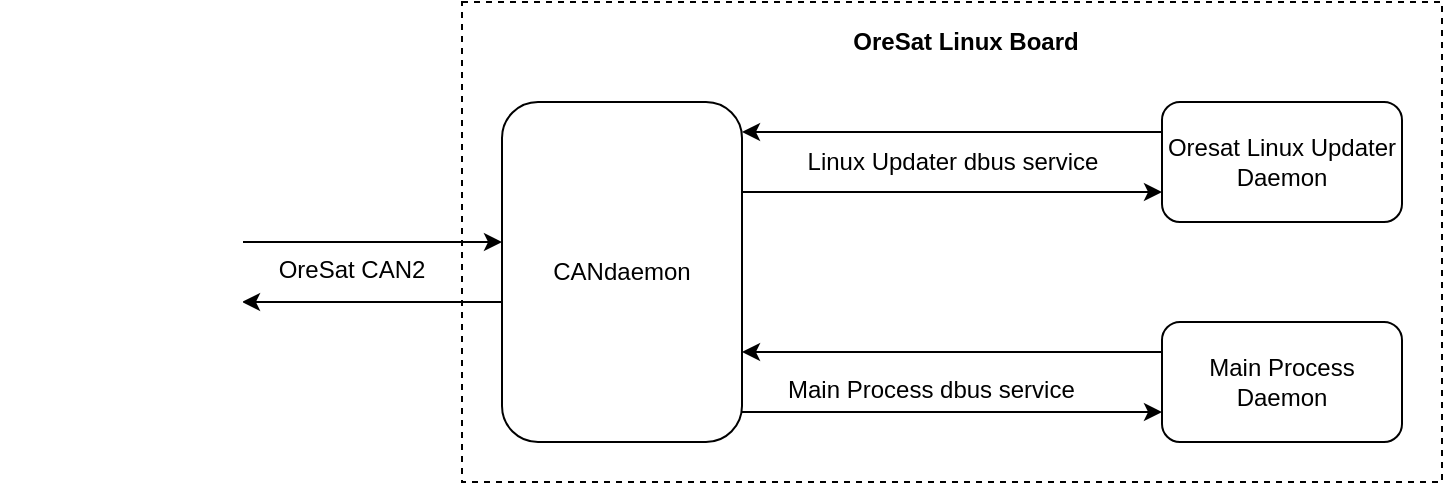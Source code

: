 <mxfile version="12.5.3" type="device"><diagram id="zrWGUGNh6H3lSOw0vNkx" name="Page-1"><mxGraphModel dx="1336" dy="549" grid="1" gridSize="10" guides="1" tooltips="1" connect="1" arrows="1" fold="1" page="0" pageScale="1" pageWidth="850" pageHeight="1100" math="0" shadow="0"><root><mxCell id="0"/><mxCell id="1" parent="0"/><mxCell id="gxwe76bOYnUD6GTZNtVA-42" value="" style="rounded=0;whiteSpace=wrap;html=1;dashed=1;" parent="1" vertex="1"><mxGeometry x="20" y="40" width="490" height="240" as="geometry"/></mxCell><mxCell id="gxwe76bOYnUD6GTZNtVA-41" value="OreSat CAN2" style="text;html=1;strokeColor=none;fillColor=none;align=center;verticalAlign=middle;whiteSpace=wrap;rounded=0;" parent="1" vertex="1"><mxGeometry x="-80" y="150" width="90" height="48" as="geometry"/></mxCell><mxCell id="gxwe76bOYnUD6GTZNtVA-43" value="&lt;b&gt;OreSat Linux Board&lt;/b&gt;" style="text;html=1;strokeColor=none;fillColor=none;align=center;verticalAlign=middle;whiteSpace=wrap;rounded=0;dashed=1;" parent="1" vertex="1"><mxGeometry x="194" y="50" width="156" height="20" as="geometry"/></mxCell><mxCell id="34j5D_DBw3ZOSvIRqdXq-4" value="CANdaemon" style="rounded=1;whiteSpace=wrap;html=1;" vertex="1" parent="1"><mxGeometry x="40" y="90" width="120" height="170" as="geometry"/></mxCell><mxCell id="34j5D_DBw3ZOSvIRqdXq-9" value="" style="edgeStyle=orthogonalEdgeStyle;rounded=0;orthogonalLoop=1;jettySize=auto;html=1;exitX=0;exitY=0.25;exitDx=0;exitDy=0;" edge="1" parent="1" source="34j5D_DBw3ZOSvIRqdXq-5" target="34j5D_DBw3ZOSvIRqdXq-4"><mxGeometry relative="1" as="geometry"><Array as="points"><mxPoint x="190" y="105"/><mxPoint x="190" y="105"/></Array></mxGeometry></mxCell><mxCell id="34j5D_DBw3ZOSvIRqdXq-10" value="" style="edgeStyle=orthogonalEdgeStyle;rounded=0;orthogonalLoop=1;jettySize=auto;html=1;exitX=0;exitY=0.75;exitDx=0;exitDy=0;endArrow=none;endFill=0;startArrow=classic;startFill=1;" edge="1" parent="1" source="34j5D_DBw3ZOSvIRqdXq-5" target="34j5D_DBw3ZOSvIRqdXq-4"><mxGeometry relative="1" as="geometry"><Array as="points"><mxPoint x="190" y="135"/><mxPoint x="190" y="135"/></Array></mxGeometry></mxCell><mxCell id="34j5D_DBw3ZOSvIRqdXq-5" value="Oresat Linux Updater Daemon" style="rounded=1;whiteSpace=wrap;html=1;" vertex="1" parent="1"><mxGeometry x="370" y="90" width="120" height="60" as="geometry"/></mxCell><mxCell id="34j5D_DBw3ZOSvIRqdXq-11" value="" style="edgeStyle=orthogonalEdgeStyle;rounded=0;orthogonalLoop=1;jettySize=auto;html=1;exitX=0;exitY=0.75;exitDx=0;exitDy=0;endArrow=none;endFill=0;startArrow=classic;startFill=1;" edge="1" parent="1" source="34j5D_DBw3ZOSvIRqdXq-6" target="34j5D_DBw3ZOSvIRqdXq-4"><mxGeometry relative="1" as="geometry"><Array as="points"><mxPoint x="190" y="245"/><mxPoint x="190" y="245"/></Array></mxGeometry></mxCell><mxCell id="34j5D_DBw3ZOSvIRqdXq-14" value="" style="edgeStyle=orthogonalEdgeStyle;rounded=0;orthogonalLoop=1;jettySize=auto;html=1;exitX=0;exitY=0.25;exitDx=0;exitDy=0;" edge="1" parent="1" source="34j5D_DBw3ZOSvIRqdXq-6" target="34j5D_DBw3ZOSvIRqdXq-4"><mxGeometry relative="1" as="geometry"><Array as="points"><mxPoint x="200" y="215"/><mxPoint x="200" y="215"/></Array></mxGeometry></mxCell><mxCell id="34j5D_DBw3ZOSvIRqdXq-6" value="Main Process Daemon" style="rounded=1;whiteSpace=wrap;html=1;" vertex="1" parent="1"><mxGeometry x="370" y="200" width="120" height="60" as="geometry"/></mxCell><mxCell id="34j5D_DBw3ZOSvIRqdXq-15" value="Linux Updater dbus service" style="text;html=1;align=center;verticalAlign=middle;resizable=0;points=[];autosize=1;" vertex="1" parent="1"><mxGeometry x="180" y="110" width="170" height="20" as="geometry"/></mxCell><mxCell id="34j5D_DBw3ZOSvIRqdXq-16" value="Main Process dbus service" style="text;html=1;" vertex="1" parent="1"><mxGeometry x="181" y="220" width="180" height="30" as="geometry"/></mxCell><mxCell id="34j5D_DBw3ZOSvIRqdXq-26" value="" style="edgeStyle=orthogonalEdgeStyle;rounded=0;orthogonalLoop=1;jettySize=auto;html=1;startArrow=classic;startFill=1;endArrow=none;endFill=0;exitX=1;exitY=0.75;exitDx=0;exitDy=0;" edge="1" parent="1" source="34j5D_DBw3ZOSvIRqdXq-21" target="34j5D_DBw3ZOSvIRqdXq-4"><mxGeometry relative="1" as="geometry"><Array as="points"><mxPoint x="20" y="190"/><mxPoint x="20" y="190"/></Array></mxGeometry></mxCell><mxCell id="34j5D_DBw3ZOSvIRqdXq-27" value="" style="edgeStyle=orthogonalEdgeStyle;rounded=0;orthogonalLoop=1;jettySize=auto;html=1;startArrow=none;startFill=0;endArrow=classic;endFill=1;exitX=1;exitY=0.25;exitDx=0;exitDy=0;" edge="1" parent="1" source="34j5D_DBw3ZOSvIRqdXq-21" target="34j5D_DBw3ZOSvIRqdXq-4"><mxGeometry relative="1" as="geometry"><Array as="points"><mxPoint x="20" y="160"/><mxPoint x="20" y="160"/></Array></mxGeometry></mxCell><mxCell id="34j5D_DBw3ZOSvIRqdXq-21" value="" style="rounded=1;whiteSpace=wrap;html=1;strokeColor=#FFFFFF;" vertex="1" parent="1"><mxGeometry x="-210" y="145" width="120" height="60" as="geometry"/></mxCell></root></mxGraphModel></diagram></mxfile>